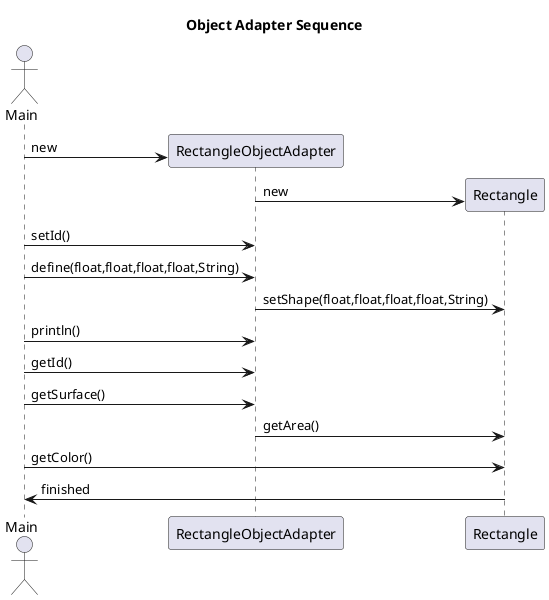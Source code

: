 @startuml
title Object Adapter Sequence

actor Main
create RectangleObjectAdapter
Main -> RectangleObjectAdapter : new

create Rectangle
RectangleObjectAdapter -> Rectangle : new
Main -> RectangleObjectAdapter : setId()

Main -> RectangleObjectAdapter : define(float,float,float,float,String)

RectangleObjectAdapter -> Rectangle : setShape(float,float,float,float,String)

Main -> RectangleObjectAdapter : println()
Main -> RectangleObjectAdapter : getId()
Main -> RectangleObjectAdapter : getSurface()
RectangleObjectAdapter -> Rectangle : getArea()
Main -> Rectangle : getColor()
Rectangle -> Main : finished




@enduml